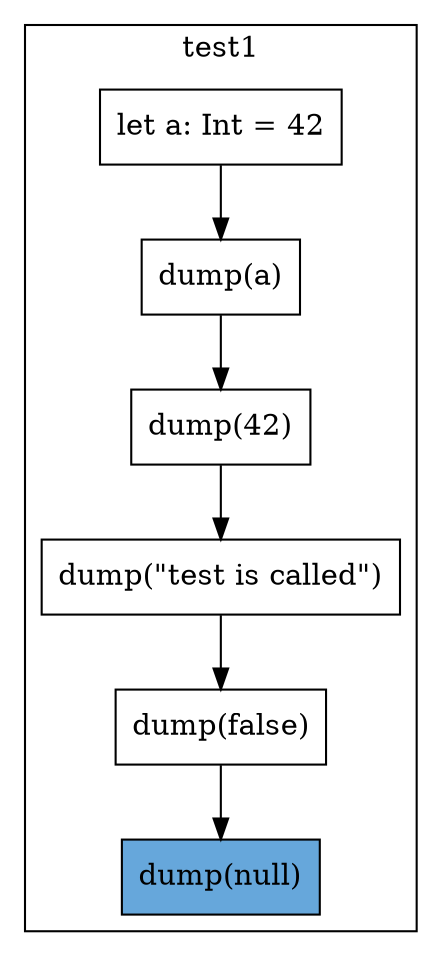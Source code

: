 digraph "dump-is-used" {
    node [shape=box];
    subgraph "cluster_test1" {
        label="test1";
        "test1_68" [label="let a: Int = 42"];
        "test1_69" [label="dump(a)"];
        "test1_70" [label="dump(42)"];
        "test1_71" [label="dump(\"test is called\")"];
        "test1_72" [label="dump(false)"];
        "test1_73" [label="dump(null)",style=filled,fillcolor="#66A7DB"];
        "test1_68" -> "test1_69";
        "test1_69" -> "test1_70";
        "test1_70" -> "test1_71";
        "test1_71" -> "test1_72";
        "test1_72" -> "test1_73";
    }
}
